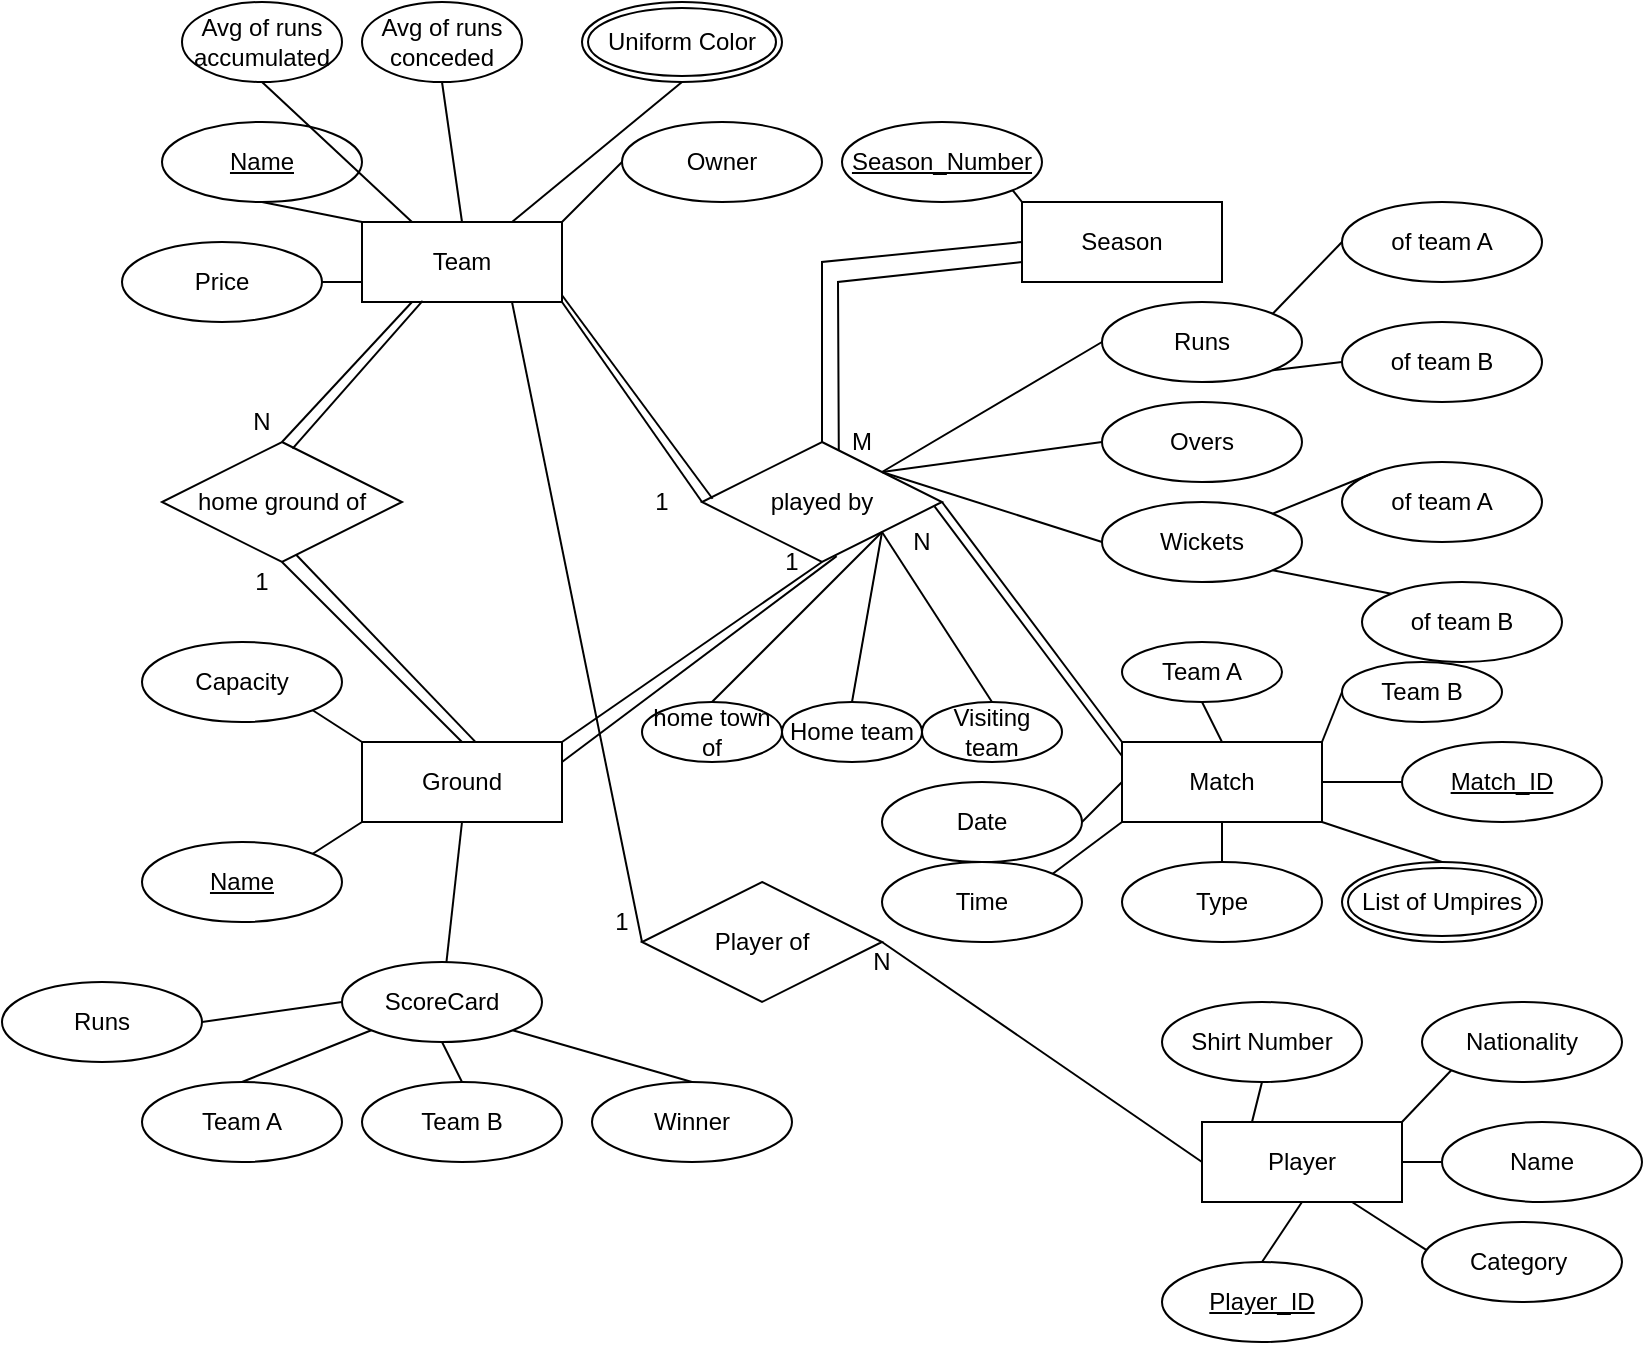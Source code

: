 <mxfile version="13.8.0" type="github">
  <diagram id="R2lEEEUBdFMjLlhIrx00" name="Page-1">
    <mxGraphModel dx="851" dy="413" grid="1" gridSize="10" guides="1" tooltips="1" connect="1" arrows="1" fold="1" page="1" pageScale="1" pageWidth="850" pageHeight="1100" math="0" shadow="0" extFonts="Permanent Marker^https://fonts.googleapis.com/css?family=Permanent+Marker">
      <root>
        <mxCell id="0" />
        <mxCell id="1" parent="0" />
        <mxCell id="8zmCn0OOBzQkLj1N-7To-1" value="Team" style="whiteSpace=wrap;html=1;align=center;" parent="1" vertex="1">
          <mxGeometry x="210" y="210" width="100" height="40" as="geometry" />
        </mxCell>
        <mxCell id="8zmCn0OOBzQkLj1N-7To-2" value="Name" style="ellipse;whiteSpace=wrap;html=1;align=center;fontStyle=4;" parent="1" vertex="1">
          <mxGeometry x="110" y="160" width="100" height="40" as="geometry" />
        </mxCell>
        <mxCell id="8zmCn0OOBzQkLj1N-7To-4" value="Uniform Color" style="ellipse;shape=doubleEllipse;margin=3;whiteSpace=wrap;html=1;align=center;" parent="1" vertex="1">
          <mxGeometry x="320" y="100" width="100" height="40" as="geometry" />
        </mxCell>
        <mxCell id="8zmCn0OOBzQkLj1N-7To-7" value="Owner" style="ellipse;whiteSpace=wrap;html=1;align=center;" parent="1" vertex="1">
          <mxGeometry x="340" y="160" width="100" height="40" as="geometry" />
        </mxCell>
        <mxCell id="8zmCn0OOBzQkLj1N-7To-9" value="" style="endArrow=none;html=1;rounded=0;exitX=0.5;exitY=1;exitDx=0;exitDy=0;entryX=0;entryY=0;entryDx=0;entryDy=0;" parent="1" source="8zmCn0OOBzQkLj1N-7To-2" target="8zmCn0OOBzQkLj1N-7To-1" edge="1">
          <mxGeometry relative="1" as="geometry">
            <mxPoint x="180" y="230" as="sourcePoint" />
            <mxPoint x="340" y="230" as="targetPoint" />
          </mxGeometry>
        </mxCell>
        <mxCell id="8zmCn0OOBzQkLj1N-7To-10" value="" style="endArrow=none;html=1;rounded=0;entryX=0.5;entryY=1;entryDx=0;entryDy=0;exitX=0.75;exitY=0;exitDx=0;exitDy=0;" parent="1" source="8zmCn0OOBzQkLj1N-7To-1" target="8zmCn0OOBzQkLj1N-7To-4" edge="1">
          <mxGeometry relative="1" as="geometry">
            <mxPoint x="180" y="230" as="sourcePoint" />
            <mxPoint x="340" y="230" as="targetPoint" />
          </mxGeometry>
        </mxCell>
        <mxCell id="8zmCn0OOBzQkLj1N-7To-11" value="" style="endArrow=none;html=1;rounded=0;entryX=0;entryY=0.5;entryDx=0;entryDy=0;exitX=1;exitY=0;exitDx=0;exitDy=0;" parent="1" source="8zmCn0OOBzQkLj1N-7To-1" target="8zmCn0OOBzQkLj1N-7To-7" edge="1">
          <mxGeometry relative="1" as="geometry">
            <mxPoint x="180" y="230" as="sourcePoint" />
            <mxPoint x="320" y="230" as="targetPoint" />
          </mxGeometry>
        </mxCell>
        <mxCell id="8zmCn0OOBzQkLj1N-7To-14" value="Season" style="whiteSpace=wrap;html=1;align=center;" parent="1" vertex="1">
          <mxGeometry x="540" y="200" width="100" height="40" as="geometry" />
        </mxCell>
        <mxCell id="8zmCn0OOBzQkLj1N-7To-15" value="Season_Number" style="ellipse;whiteSpace=wrap;html=1;align=center;fontStyle=4;" parent="1" vertex="1">
          <mxGeometry x="450" y="160" width="100" height="40" as="geometry" />
        </mxCell>
        <mxCell id="8zmCn0OOBzQkLj1N-7To-16" value="Price" style="ellipse;whiteSpace=wrap;html=1;align=center;" parent="1" vertex="1">
          <mxGeometry x="90" y="220" width="100" height="40" as="geometry" />
        </mxCell>
        <mxCell id="8zmCn0OOBzQkLj1N-7To-17" value="" style="endArrow=none;html=1;rounded=0;exitX=1;exitY=0.5;exitDx=0;exitDy=0;entryX=0;entryY=0.75;entryDx=0;entryDy=0;" parent="1" source="8zmCn0OOBzQkLj1N-7To-16" target="8zmCn0OOBzQkLj1N-7To-1" edge="1">
          <mxGeometry relative="1" as="geometry">
            <mxPoint x="310" y="180" as="sourcePoint" />
            <mxPoint x="470" y="180" as="targetPoint" />
          </mxGeometry>
        </mxCell>
        <mxCell id="8zmCn0OOBzQkLj1N-7To-18" value="" style="endArrow=none;html=1;rounded=0;exitX=1;exitY=1;exitDx=0;exitDy=0;entryX=0;entryY=0;entryDx=0;entryDy=0;" parent="1" source="8zmCn0OOBzQkLj1N-7To-15" target="8zmCn0OOBzQkLj1N-7To-14" edge="1">
          <mxGeometry relative="1" as="geometry">
            <mxPoint x="420" y="180" as="sourcePoint" />
            <mxPoint x="580" y="180" as="targetPoint" />
          </mxGeometry>
        </mxCell>
        <mxCell id="8zmCn0OOBzQkLj1N-7To-20" value="Ground" style="whiteSpace=wrap;html=1;align=center;" parent="1" vertex="1">
          <mxGeometry x="210" y="470" width="100" height="40" as="geometry" />
        </mxCell>
        <mxCell id="8zmCn0OOBzQkLj1N-7To-21" value="Capacity" style="ellipse;whiteSpace=wrap;html=1;align=center;" parent="1" vertex="1">
          <mxGeometry x="100" y="420" width="100" height="40" as="geometry" />
        </mxCell>
        <mxCell id="8zmCn0OOBzQkLj1N-7To-24" value="Name" style="ellipse;whiteSpace=wrap;html=1;align=center;fontStyle=4;" parent="1" vertex="1">
          <mxGeometry x="100" y="520" width="100" height="40" as="geometry" />
        </mxCell>
        <mxCell id="8zmCn0OOBzQkLj1N-7To-25" value="Match" style="whiteSpace=wrap;html=1;align=center;" parent="1" vertex="1">
          <mxGeometry x="590" y="470" width="100" height="40" as="geometry" />
        </mxCell>
        <mxCell id="8zmCn0OOBzQkLj1N-7To-27" value="Match_ID" style="ellipse;whiteSpace=wrap;html=1;align=center;fontStyle=4;" parent="1" vertex="1">
          <mxGeometry x="730" y="470" width="100" height="40" as="geometry" />
        </mxCell>
        <mxCell id="8zmCn0OOBzQkLj1N-7To-30" value="List of Umpires" style="ellipse;shape=doubleEllipse;margin=3;whiteSpace=wrap;html=1;align=center;" parent="1" vertex="1">
          <mxGeometry x="700" y="530" width="100" height="40" as="geometry" />
        </mxCell>
        <mxCell id="8zmCn0OOBzQkLj1N-7To-31" value="Type" style="ellipse;whiteSpace=wrap;html=1;align=center;" parent="1" vertex="1">
          <mxGeometry x="590" y="530" width="100" height="40" as="geometry" />
        </mxCell>
        <mxCell id="8zmCn0OOBzQkLj1N-7To-35" value="Time" style="ellipse;whiteSpace=wrap;html=1;align=center;" parent="1" vertex="1">
          <mxGeometry x="470" y="530" width="100" height="40" as="geometry" />
        </mxCell>
        <mxCell id="8zmCn0OOBzQkLj1N-7To-36" value="Date" style="ellipse;whiteSpace=wrap;html=1;align=center;" parent="1" vertex="1">
          <mxGeometry x="470" y="490" width="100" height="40" as="geometry" />
        </mxCell>
        <mxCell id="8zmCn0OOBzQkLj1N-7To-40" value="" style="endArrow=none;html=1;rounded=0;entryX=0;entryY=0.5;entryDx=0;entryDy=0;exitX=1;exitY=0.5;exitDx=0;exitDy=0;" parent="1" source="8zmCn0OOBzQkLj1N-7To-36" target="8zmCn0OOBzQkLj1N-7To-25" edge="1">
          <mxGeometry relative="1" as="geometry">
            <mxPoint x="400" y="510" as="sourcePoint" />
            <mxPoint x="560" y="510" as="targetPoint" />
          </mxGeometry>
        </mxCell>
        <mxCell id="8zmCn0OOBzQkLj1N-7To-42" value="" style="endArrow=none;html=1;rounded=0;entryX=0;entryY=1;entryDx=0;entryDy=0;exitX=1;exitY=0;exitDx=0;exitDy=0;" parent="1" source="8zmCn0OOBzQkLj1N-7To-35" target="8zmCn0OOBzQkLj1N-7To-25" edge="1">
          <mxGeometry relative="1" as="geometry">
            <mxPoint x="400" y="510" as="sourcePoint" />
            <mxPoint x="560" y="510" as="targetPoint" />
          </mxGeometry>
        </mxCell>
        <mxCell id="8zmCn0OOBzQkLj1N-7To-43" value="" style="endArrow=none;html=1;rounded=0;entryX=0.5;entryY=1;entryDx=0;entryDy=0;exitX=0.5;exitY=0;exitDx=0;exitDy=0;" parent="1" source="8zmCn0OOBzQkLj1N-7To-31" target="8zmCn0OOBzQkLj1N-7To-25" edge="1">
          <mxGeometry relative="1" as="geometry">
            <mxPoint x="400" y="510" as="sourcePoint" />
            <mxPoint x="560" y="510" as="targetPoint" />
          </mxGeometry>
        </mxCell>
        <mxCell id="8zmCn0OOBzQkLj1N-7To-44" value="" style="endArrow=none;html=1;rounded=0;entryX=1;entryY=1;entryDx=0;entryDy=0;exitX=0.5;exitY=0;exitDx=0;exitDy=0;" parent="1" source="8zmCn0OOBzQkLj1N-7To-30" target="8zmCn0OOBzQkLj1N-7To-25" edge="1">
          <mxGeometry relative="1" as="geometry">
            <mxPoint x="400" y="510" as="sourcePoint" />
            <mxPoint x="560" y="510" as="targetPoint" />
          </mxGeometry>
        </mxCell>
        <mxCell id="8zmCn0OOBzQkLj1N-7To-45" value="" style="endArrow=none;html=1;rounded=0;exitX=1;exitY=1;exitDx=0;exitDy=0;entryX=0;entryY=0;entryDx=0;entryDy=0;" parent="1" source="8zmCn0OOBzQkLj1N-7To-21" target="8zmCn0OOBzQkLj1N-7To-20" edge="1">
          <mxGeometry relative="1" as="geometry">
            <mxPoint x="290" y="510" as="sourcePoint" />
            <mxPoint x="450" y="510" as="targetPoint" />
          </mxGeometry>
        </mxCell>
        <mxCell id="8zmCn0OOBzQkLj1N-7To-46" value="" style="endArrow=none;html=1;rounded=0;exitX=1;exitY=0;exitDx=0;exitDy=0;entryX=0;entryY=1;entryDx=0;entryDy=0;" parent="1" source="8zmCn0OOBzQkLj1N-7To-24" target="8zmCn0OOBzQkLj1N-7To-20" edge="1">
          <mxGeometry relative="1" as="geometry">
            <mxPoint x="290" y="510" as="sourcePoint" />
            <mxPoint x="450" y="510" as="targetPoint" />
          </mxGeometry>
        </mxCell>
        <mxCell id="9Z8YSfCu5yQqTVgmfPrZ-2" value="Runs" style="ellipse;whiteSpace=wrap;html=1;align=center;" vertex="1" parent="1">
          <mxGeometry x="30" y="590" width="100" height="40" as="geometry" />
        </mxCell>
        <mxCell id="9Z8YSfCu5yQqTVgmfPrZ-3" value="Winner" style="ellipse;whiteSpace=wrap;html=1;align=center;" vertex="1" parent="1">
          <mxGeometry x="325" y="640" width="100" height="40" as="geometry" />
        </mxCell>
        <mxCell id="9Z8YSfCu5yQqTVgmfPrZ-4" value="Team A" style="ellipse;whiteSpace=wrap;html=1;align=center;" vertex="1" parent="1">
          <mxGeometry x="100" y="640" width="100" height="40" as="geometry" />
        </mxCell>
        <mxCell id="9Z8YSfCu5yQqTVgmfPrZ-5" value="Team B" style="ellipse;whiteSpace=wrap;html=1;align=center;" vertex="1" parent="1">
          <mxGeometry x="210" y="640" width="100" height="40" as="geometry" />
        </mxCell>
        <mxCell id="9Z8YSfCu5yQqTVgmfPrZ-12" value="Player" style="whiteSpace=wrap;html=1;align=center;" vertex="1" parent="1">
          <mxGeometry x="630" y="660" width="100" height="40" as="geometry" />
        </mxCell>
        <mxCell id="9Z8YSfCu5yQqTVgmfPrZ-13" value="Name" style="ellipse;whiteSpace=wrap;html=1;align=center;" vertex="1" parent="1">
          <mxGeometry x="750" y="660" width="100" height="40" as="geometry" />
        </mxCell>
        <mxCell id="9Z8YSfCu5yQqTVgmfPrZ-14" value="Shirt Number" style="ellipse;whiteSpace=wrap;html=1;align=center;" vertex="1" parent="1">
          <mxGeometry x="610" y="600" width="100" height="40" as="geometry" />
        </mxCell>
        <mxCell id="9Z8YSfCu5yQqTVgmfPrZ-15" value="Nationality" style="ellipse;whiteSpace=wrap;html=1;align=center;" vertex="1" parent="1">
          <mxGeometry x="740" y="600" width="100" height="40" as="geometry" />
        </mxCell>
        <mxCell id="9Z8YSfCu5yQqTVgmfPrZ-16" value="Player_ID" style="ellipse;whiteSpace=wrap;html=1;align=center;fontStyle=4;" vertex="1" parent="1">
          <mxGeometry x="610" y="730" width="100" height="40" as="geometry" />
        </mxCell>
        <mxCell id="9Z8YSfCu5yQqTVgmfPrZ-17" value="Category&amp;nbsp;" style="ellipse;whiteSpace=wrap;html=1;align=center;" vertex="1" parent="1">
          <mxGeometry x="740" y="710" width="100" height="40" as="geometry" />
        </mxCell>
        <mxCell id="9Z8YSfCu5yQqTVgmfPrZ-18" value="" style="endArrow=none;html=1;rounded=0;entryX=0.5;entryY=1;entryDx=0;entryDy=0;exitX=0.25;exitY=0;exitDx=0;exitDy=0;" edge="1" parent="1" source="9Z8YSfCu5yQqTVgmfPrZ-12" target="9Z8YSfCu5yQqTVgmfPrZ-14">
          <mxGeometry relative="1" as="geometry">
            <mxPoint x="420" y="610" as="sourcePoint" />
            <mxPoint x="580" y="610" as="targetPoint" />
          </mxGeometry>
        </mxCell>
        <mxCell id="9Z8YSfCu5yQqTVgmfPrZ-19" value="" style="endArrow=none;html=1;rounded=0;entryX=0;entryY=1;entryDx=0;entryDy=0;exitX=1;exitY=0;exitDx=0;exitDy=0;" edge="1" parent="1" source="9Z8YSfCu5yQqTVgmfPrZ-12" target="9Z8YSfCu5yQqTVgmfPrZ-15">
          <mxGeometry relative="1" as="geometry">
            <mxPoint x="420" y="610" as="sourcePoint" />
            <mxPoint x="580" y="610" as="targetPoint" />
          </mxGeometry>
        </mxCell>
        <mxCell id="9Z8YSfCu5yQqTVgmfPrZ-20" value="" style="endArrow=none;html=1;rounded=0;entryX=0;entryY=0.5;entryDx=0;entryDy=0;exitX=1;exitY=0.5;exitDx=0;exitDy=0;" edge="1" parent="1" source="9Z8YSfCu5yQqTVgmfPrZ-12" target="9Z8YSfCu5yQqTVgmfPrZ-13">
          <mxGeometry relative="1" as="geometry">
            <mxPoint x="420" y="610" as="sourcePoint" />
            <mxPoint x="580" y="610" as="targetPoint" />
          </mxGeometry>
        </mxCell>
        <mxCell id="9Z8YSfCu5yQqTVgmfPrZ-21" value="" style="endArrow=none;html=1;rounded=0;entryX=0.021;entryY=0.348;entryDx=0;entryDy=0;entryPerimeter=0;exitX=0.75;exitY=1;exitDx=0;exitDy=0;" edge="1" parent="1" source="9Z8YSfCu5yQqTVgmfPrZ-12" target="9Z8YSfCu5yQqTVgmfPrZ-17">
          <mxGeometry relative="1" as="geometry">
            <mxPoint x="420" y="610" as="sourcePoint" />
            <mxPoint x="580" y="610" as="targetPoint" />
          </mxGeometry>
        </mxCell>
        <mxCell id="9Z8YSfCu5yQqTVgmfPrZ-23" value="" style="endArrow=none;html=1;rounded=0;entryX=0.5;entryY=1;entryDx=0;entryDy=0;exitX=0.5;exitY=0;exitDx=0;exitDy=0;" edge="1" parent="1" source="9Z8YSfCu5yQqTVgmfPrZ-16" target="9Z8YSfCu5yQqTVgmfPrZ-12">
          <mxGeometry relative="1" as="geometry">
            <mxPoint x="420" y="610" as="sourcePoint" />
            <mxPoint x="580" y="610" as="targetPoint" />
          </mxGeometry>
        </mxCell>
        <mxCell id="9Z8YSfCu5yQqTVgmfPrZ-27" value="home ground of" style="shape=rhombus;perimeter=rhombusPerimeter;whiteSpace=wrap;html=1;align=center;" vertex="1" parent="1">
          <mxGeometry x="110" y="320" width="120" height="60" as="geometry" />
        </mxCell>
        <mxCell id="9Z8YSfCu5yQqTVgmfPrZ-29" value="" style="endArrow=none;html=1;rounded=0;exitX=0.5;exitY=1;exitDx=0;exitDy=0;entryX=0.5;entryY=0;entryDx=0;entryDy=0;" edge="1" parent="1" source="9Z8YSfCu5yQqTVgmfPrZ-27" target="8zmCn0OOBzQkLj1N-7To-20">
          <mxGeometry relative="1" as="geometry">
            <mxPoint x="490" y="330" as="sourcePoint" />
            <mxPoint x="650" y="330" as="targetPoint" />
          </mxGeometry>
        </mxCell>
        <mxCell id="9Z8YSfCu5yQqTVgmfPrZ-33" value="Overs" style="ellipse;whiteSpace=wrap;html=1;align=center;" vertex="1" parent="1">
          <mxGeometry x="580" y="300" width="100" height="40" as="geometry" />
        </mxCell>
        <mxCell id="9Z8YSfCu5yQqTVgmfPrZ-34" value="Runs" style="ellipse;whiteSpace=wrap;html=1;align=center;" vertex="1" parent="1">
          <mxGeometry x="580" y="250" width="100" height="40" as="geometry" />
        </mxCell>
        <mxCell id="9Z8YSfCu5yQqTVgmfPrZ-35" value="Wickets" style="ellipse;whiteSpace=wrap;html=1;align=center;" vertex="1" parent="1">
          <mxGeometry x="580" y="350" width="100" height="40" as="geometry" />
        </mxCell>
        <mxCell id="9Z8YSfCu5yQqTVgmfPrZ-36" value="of&amp;nbsp;team A" style="ellipse;whiteSpace=wrap;html=1;align=center;" vertex="1" parent="1">
          <mxGeometry x="700" y="200" width="100" height="40" as="geometry" />
        </mxCell>
        <mxCell id="9Z8YSfCu5yQqTVgmfPrZ-37" value="of team B" style="ellipse;whiteSpace=wrap;html=1;align=center;" vertex="1" parent="1">
          <mxGeometry x="700" y="260" width="100" height="40" as="geometry" />
        </mxCell>
        <mxCell id="9Z8YSfCu5yQqTVgmfPrZ-38" value="of team A" style="ellipse;whiteSpace=wrap;html=1;align=center;" vertex="1" parent="1">
          <mxGeometry x="700" y="330" width="100" height="40" as="geometry" />
        </mxCell>
        <mxCell id="9Z8YSfCu5yQqTVgmfPrZ-39" value="of team B" style="ellipse;whiteSpace=wrap;html=1;align=center;" vertex="1" parent="1">
          <mxGeometry x="710" y="390" width="100" height="40" as="geometry" />
        </mxCell>
        <mxCell id="9Z8YSfCu5yQqTVgmfPrZ-40" style="edgeStyle=orthogonalEdgeStyle;rounded=0;orthogonalLoop=1;jettySize=auto;html=1;exitX=0.5;exitY=1;exitDx=0;exitDy=0;" edge="1" parent="1" source="9Z8YSfCu5yQqTVgmfPrZ-38" target="9Z8YSfCu5yQqTVgmfPrZ-38">
          <mxGeometry relative="1" as="geometry" />
        </mxCell>
        <mxCell id="9Z8YSfCu5yQqTVgmfPrZ-43" value="" style="endArrow=none;html=1;rounded=0;entryX=0;entryY=0.5;entryDx=0;entryDy=0;exitX=1;exitY=0;exitDx=0;exitDy=0;" edge="1" parent="1" source="9Z8YSfCu5yQqTVgmfPrZ-34" target="9Z8YSfCu5yQqTVgmfPrZ-36">
          <mxGeometry relative="1" as="geometry">
            <mxPoint x="580" y="330" as="sourcePoint" />
            <mxPoint x="740" y="330" as="targetPoint" />
          </mxGeometry>
        </mxCell>
        <mxCell id="9Z8YSfCu5yQqTVgmfPrZ-44" value="" style="endArrow=none;html=1;rounded=0;exitX=1;exitY=1;exitDx=0;exitDy=0;entryX=0;entryY=0.5;entryDx=0;entryDy=0;" edge="1" parent="1" source="9Z8YSfCu5yQqTVgmfPrZ-34" target="9Z8YSfCu5yQqTVgmfPrZ-37">
          <mxGeometry relative="1" as="geometry">
            <mxPoint x="580" y="330" as="sourcePoint" />
            <mxPoint x="740" y="330" as="targetPoint" />
          </mxGeometry>
        </mxCell>
        <mxCell id="9Z8YSfCu5yQqTVgmfPrZ-45" value="" style="endArrow=none;html=1;rounded=0;exitX=1;exitY=0;exitDx=0;exitDy=0;entryX=0;entryY=0;entryDx=0;entryDy=0;" edge="1" parent="1" source="9Z8YSfCu5yQqTVgmfPrZ-35" target="9Z8YSfCu5yQqTVgmfPrZ-38">
          <mxGeometry relative="1" as="geometry">
            <mxPoint x="580" y="330" as="sourcePoint" />
            <mxPoint x="740" y="330" as="targetPoint" />
          </mxGeometry>
        </mxCell>
        <mxCell id="9Z8YSfCu5yQqTVgmfPrZ-46" value="" style="endArrow=none;html=1;rounded=0;exitX=1;exitY=1;exitDx=0;exitDy=0;entryX=0;entryY=0;entryDx=0;entryDy=0;" edge="1" parent="1" source="9Z8YSfCu5yQqTVgmfPrZ-35" target="9Z8YSfCu5yQqTVgmfPrZ-39">
          <mxGeometry relative="1" as="geometry">
            <mxPoint x="580" y="330" as="sourcePoint" />
            <mxPoint x="740" y="330" as="targetPoint" />
          </mxGeometry>
        </mxCell>
        <mxCell id="9Z8YSfCu5yQqTVgmfPrZ-52" value="Player of" style="shape=rhombus;perimeter=rhombusPerimeter;whiteSpace=wrap;html=1;align=center;" vertex="1" parent="1">
          <mxGeometry x="350" y="540" width="120" height="60" as="geometry" />
        </mxCell>
        <mxCell id="9Z8YSfCu5yQqTVgmfPrZ-54" value="" style="endArrow=none;html=1;rounded=0;exitX=1;exitY=0.5;exitDx=0;exitDy=0;entryX=0;entryY=0.5;entryDx=0;entryDy=0;" edge="1" parent="1" source="9Z8YSfCu5yQqTVgmfPrZ-52" target="9Z8YSfCu5yQqTVgmfPrZ-12">
          <mxGeometry relative="1" as="geometry">
            <mxPoint x="390" y="450" as="sourcePoint" />
            <mxPoint x="550" y="450" as="targetPoint" />
          </mxGeometry>
        </mxCell>
        <mxCell id="9Z8YSfCu5yQqTVgmfPrZ-59" value="home town of" style="ellipse;whiteSpace=wrap;html=1;align=center;" vertex="1" parent="1">
          <mxGeometry x="350" y="450" width="70" height="30" as="geometry" />
        </mxCell>
        <mxCell id="9Z8YSfCu5yQqTVgmfPrZ-62" value="Team A" style="ellipse;whiteSpace=wrap;html=1;align=center;" vertex="1" parent="1">
          <mxGeometry x="590" y="420" width="80" height="30" as="geometry" />
        </mxCell>
        <mxCell id="9Z8YSfCu5yQqTVgmfPrZ-63" value="Team B" style="ellipse;whiteSpace=wrap;html=1;align=center;" vertex="1" parent="1">
          <mxGeometry x="700" y="430" width="80" height="30" as="geometry" />
        </mxCell>
        <mxCell id="9Z8YSfCu5yQqTVgmfPrZ-69" value="" style="endArrow=none;html=1;rounded=0;exitX=0.75;exitY=1;exitDx=0;exitDy=0;entryX=0;entryY=0.5;entryDx=0;entryDy=0;" edge="1" parent="1" source="8zmCn0OOBzQkLj1N-7To-1" target="9Z8YSfCu5yQqTVgmfPrZ-52">
          <mxGeometry relative="1" as="geometry">
            <mxPoint x="410" y="390" as="sourcePoint" />
            <mxPoint x="570" y="390" as="targetPoint" />
          </mxGeometry>
        </mxCell>
        <mxCell id="9Z8YSfCu5yQqTVgmfPrZ-74" value="" style="endArrow=none;html=1;rounded=0;entryX=0;entryY=0.5;entryDx=0;entryDy=0;exitX=1;exitY=0.5;exitDx=0;exitDy=0;" edge="1" parent="1" source="8zmCn0OOBzQkLj1N-7To-25" target="8zmCn0OOBzQkLj1N-7To-27">
          <mxGeometry relative="1" as="geometry">
            <mxPoint x="490" y="430" as="sourcePoint" />
            <mxPoint x="650" y="430" as="targetPoint" />
          </mxGeometry>
        </mxCell>
        <mxCell id="9Z8YSfCu5yQqTVgmfPrZ-76" value="" style="endArrow=none;html=1;rounded=0;exitX=1;exitY=0;exitDx=0;exitDy=0;entryX=0.5;entryY=1;entryDx=0;entryDy=0;" edge="1" parent="1" source="8zmCn0OOBzQkLj1N-7To-20" target="9Z8YSfCu5yQqTVgmfPrZ-78">
          <mxGeometry relative="1" as="geometry">
            <mxPoint x="490" y="280" as="sourcePoint" />
            <mxPoint x="360" y="450" as="targetPoint" />
          </mxGeometry>
        </mxCell>
        <mxCell id="9Z8YSfCu5yQqTVgmfPrZ-78" value="played by" style="shape=rhombus;perimeter=rhombusPerimeter;whiteSpace=wrap;html=1;align=center;" vertex="1" parent="1">
          <mxGeometry x="380" y="320" width="120" height="60" as="geometry" />
        </mxCell>
        <mxCell id="9Z8YSfCu5yQqTVgmfPrZ-80" value="" style="endArrow=none;html=1;rounded=0;exitX=1;exitY=1;exitDx=0;exitDy=0;entryX=0;entryY=0.5;entryDx=0;entryDy=0;" edge="1" parent="1" source="8zmCn0OOBzQkLj1N-7To-1" target="9Z8YSfCu5yQqTVgmfPrZ-78">
          <mxGeometry relative="1" as="geometry">
            <mxPoint x="490" y="280" as="sourcePoint" />
            <mxPoint x="650" y="280" as="targetPoint" />
          </mxGeometry>
        </mxCell>
        <mxCell id="9Z8YSfCu5yQqTVgmfPrZ-81" value="" style="endArrow=none;html=1;rounded=0;exitX=1;exitY=0.5;exitDx=0;exitDy=0;entryX=0;entryY=0;entryDx=0;entryDy=0;" edge="1" parent="1" source="9Z8YSfCu5yQqTVgmfPrZ-78" target="8zmCn0OOBzQkLj1N-7To-25">
          <mxGeometry relative="1" as="geometry">
            <mxPoint x="490" y="280" as="sourcePoint" />
            <mxPoint x="650" y="280" as="targetPoint" />
          </mxGeometry>
        </mxCell>
        <mxCell id="9Z8YSfCu5yQqTVgmfPrZ-84" value="" style="endArrow=none;html=1;rounded=0;exitX=1;exitY=0;exitDx=0;exitDy=0;entryX=0;entryY=0.5;entryDx=0;entryDy=0;" edge="1" parent="1" source="9Z8YSfCu5yQqTVgmfPrZ-78" target="9Z8YSfCu5yQqTVgmfPrZ-34">
          <mxGeometry relative="1" as="geometry">
            <mxPoint x="490" y="430" as="sourcePoint" />
            <mxPoint x="650" y="430" as="targetPoint" />
          </mxGeometry>
        </mxCell>
        <mxCell id="9Z8YSfCu5yQqTVgmfPrZ-85" value="" style="endArrow=none;html=1;rounded=0;exitX=1;exitY=0;exitDx=0;exitDy=0;entryX=0;entryY=0.5;entryDx=0;entryDy=0;" edge="1" parent="1" source="9Z8YSfCu5yQqTVgmfPrZ-78" target="9Z8YSfCu5yQqTVgmfPrZ-33">
          <mxGeometry relative="1" as="geometry">
            <mxPoint x="490" y="430" as="sourcePoint" />
            <mxPoint x="650" y="430" as="targetPoint" />
          </mxGeometry>
        </mxCell>
        <mxCell id="9Z8YSfCu5yQqTVgmfPrZ-86" value="" style="endArrow=none;html=1;rounded=0;exitX=1;exitY=0;exitDx=0;exitDy=0;entryX=0;entryY=0.5;entryDx=0;entryDy=0;" edge="1" parent="1" source="9Z8YSfCu5yQqTVgmfPrZ-78" target="9Z8YSfCu5yQqTVgmfPrZ-35">
          <mxGeometry relative="1" as="geometry">
            <mxPoint x="490" y="430" as="sourcePoint" />
            <mxPoint x="650" y="430" as="targetPoint" />
          </mxGeometry>
        </mxCell>
        <mxCell id="9Z8YSfCu5yQqTVgmfPrZ-87" value="" style="endArrow=none;html=1;rounded=0;exitX=0.5;exitY=0;exitDx=0;exitDy=0;entryX=0;entryY=0.5;entryDx=0;entryDy=0;" edge="1" parent="1" source="9Z8YSfCu5yQqTVgmfPrZ-78" target="8zmCn0OOBzQkLj1N-7To-14">
          <mxGeometry relative="1" as="geometry">
            <mxPoint x="490" y="280" as="sourcePoint" />
            <mxPoint x="650" y="280" as="targetPoint" />
            <Array as="points">
              <mxPoint x="440" y="230" />
            </Array>
          </mxGeometry>
        </mxCell>
        <mxCell id="9Z8YSfCu5yQqTVgmfPrZ-88" value="N" style="text;html=1;strokeColor=none;fillColor=none;align=center;verticalAlign=middle;whiteSpace=wrap;rounded=0;" vertex="1" parent="1">
          <mxGeometry x="470" y="360" width="40" height="20" as="geometry" />
        </mxCell>
        <mxCell id="9Z8YSfCu5yQqTVgmfPrZ-89" value="1" style="text;html=1;strokeColor=none;fillColor=none;align=center;verticalAlign=middle;whiteSpace=wrap;rounded=0;" vertex="1" parent="1">
          <mxGeometry x="340" y="340" width="40" height="20" as="geometry" />
        </mxCell>
        <mxCell id="9Z8YSfCu5yQqTVgmfPrZ-90" value="M" style="text;html=1;strokeColor=none;fillColor=none;align=center;verticalAlign=middle;whiteSpace=wrap;rounded=0;" vertex="1" parent="1">
          <mxGeometry x="440" y="310" width="40" height="20" as="geometry" />
        </mxCell>
        <mxCell id="9Z8YSfCu5yQqTVgmfPrZ-97" value="1" style="text;html=1;strokeColor=none;fillColor=none;align=center;verticalAlign=middle;whiteSpace=wrap;rounded=0;" vertex="1" parent="1">
          <mxGeometry x="140" y="380" width="40" height="20" as="geometry" />
        </mxCell>
        <mxCell id="9Z8YSfCu5yQqTVgmfPrZ-98" value="N" style="text;html=1;strokeColor=none;fillColor=none;align=center;verticalAlign=middle;whiteSpace=wrap;rounded=0;" vertex="1" parent="1">
          <mxGeometry x="140" y="300" width="40" height="20" as="geometry" />
        </mxCell>
        <mxCell id="9Z8YSfCu5yQqTVgmfPrZ-99" value="N" style="text;html=1;strokeColor=none;fillColor=none;align=center;verticalAlign=middle;whiteSpace=wrap;rounded=0;" vertex="1" parent="1">
          <mxGeometry x="450" y="570" width="40" height="20" as="geometry" />
        </mxCell>
        <mxCell id="9Z8YSfCu5yQqTVgmfPrZ-101" value="1" style="text;html=1;strokeColor=none;fillColor=none;align=center;verticalAlign=middle;whiteSpace=wrap;rounded=0;" vertex="1" parent="1">
          <mxGeometry x="320" y="550" width="40" height="20" as="geometry" />
        </mxCell>
        <mxCell id="9Z8YSfCu5yQqTVgmfPrZ-108" value="" style="endArrow=none;html=1;rounded=0;exitX=0.25;exitY=1;exitDx=0;exitDy=0;entryX=0.75;entryY=1;entryDx=0;entryDy=0;" edge="1" parent="1" source="8zmCn0OOBzQkLj1N-7To-1" target="9Z8YSfCu5yQqTVgmfPrZ-98">
          <mxGeometry relative="1" as="geometry">
            <mxPoint x="270" y="290" as="sourcePoint" />
            <mxPoint x="430" y="290" as="targetPoint" />
          </mxGeometry>
        </mxCell>
        <mxCell id="9Z8YSfCu5yQqTVgmfPrZ-109" value="" style="endArrow=none;html=1;rounded=0;exitX=0.303;exitY=0.987;exitDx=0;exitDy=0;exitPerimeter=0;entryX=0.544;entryY=0.055;entryDx=0;entryDy=0;entryPerimeter=0;" edge="1" parent="1" source="8zmCn0OOBzQkLj1N-7To-1" target="9Z8YSfCu5yQqTVgmfPrZ-27">
          <mxGeometry relative="1" as="geometry">
            <mxPoint x="240" y="260" as="sourcePoint" />
            <mxPoint x="430" y="290" as="targetPoint" />
          </mxGeometry>
        </mxCell>
        <mxCell id="9Z8YSfCu5yQqTVgmfPrZ-110" value="" style="endArrow=none;html=1;rounded=0;exitX=0.559;exitY=0.94;exitDx=0;exitDy=0;exitPerimeter=0;entryX=0.567;entryY=-0.002;entryDx=0;entryDy=0;entryPerimeter=0;" edge="1" parent="1" source="9Z8YSfCu5yQqTVgmfPrZ-27" target="8zmCn0OOBzQkLj1N-7To-20">
          <mxGeometry relative="1" as="geometry">
            <mxPoint x="300" y="390" as="sourcePoint" />
            <mxPoint x="460" y="390" as="targetPoint" />
          </mxGeometry>
        </mxCell>
        <mxCell id="9Z8YSfCu5yQqTVgmfPrZ-113" value="" style="endArrow=none;html=1;rounded=0;exitX=1.001;exitY=0.919;exitDx=0;exitDy=0;exitPerimeter=0;entryX=0.044;entryY=0.473;entryDx=0;entryDy=0;entryPerimeter=0;" edge="1" parent="1" source="8zmCn0OOBzQkLj1N-7To-1" target="9Z8YSfCu5yQqTVgmfPrZ-78">
          <mxGeometry relative="1" as="geometry">
            <mxPoint x="340" y="230" as="sourcePoint" />
            <mxPoint x="500" y="230" as="targetPoint" />
          </mxGeometry>
        </mxCell>
        <mxCell id="9Z8YSfCu5yQqTVgmfPrZ-114" value="" style="endArrow=none;html=1;rounded=0;exitX=0.969;exitY=0.537;exitDx=0;exitDy=0;exitPerimeter=0;entryX=-0.001;entryY=0.172;entryDx=0;entryDy=0;entryPerimeter=0;" edge="1" parent="1" source="9Z8YSfCu5yQqTVgmfPrZ-78" target="8zmCn0OOBzQkLj1N-7To-25">
          <mxGeometry relative="1" as="geometry">
            <mxPoint x="580" y="450" as="sourcePoint" />
            <mxPoint x="740" y="450" as="targetPoint" />
          </mxGeometry>
        </mxCell>
        <mxCell id="9Z8YSfCu5yQqTVgmfPrZ-115" value="" style="endArrow=none;html=1;rounded=0;exitX=0.57;exitY=0.07;exitDx=0;exitDy=0;exitPerimeter=0;entryX=0;entryY=0.75;entryDx=0;entryDy=0;" edge="1" parent="1" source="9Z8YSfCu5yQqTVgmfPrZ-78" target="8zmCn0OOBzQkLj1N-7To-14">
          <mxGeometry relative="1" as="geometry">
            <mxPoint x="460" y="370" as="sourcePoint" />
            <mxPoint x="620" y="370" as="targetPoint" />
            <Array as="points">
              <mxPoint x="448" y="240" />
            </Array>
          </mxGeometry>
        </mxCell>
        <mxCell id="9Z8YSfCu5yQqTVgmfPrZ-116" value="" style="endArrow=none;html=1;rounded=0;entryX=0.561;entryY=0.951;entryDx=0;entryDy=0;entryPerimeter=0;" edge="1" parent="1" target="9Z8YSfCu5yQqTVgmfPrZ-78">
          <mxGeometry relative="1" as="geometry">
            <mxPoint x="310" y="480" as="sourcePoint" />
            <mxPoint x="365.4" y="452.88" as="targetPoint" />
          </mxGeometry>
        </mxCell>
        <mxCell id="9Z8YSfCu5yQqTVgmfPrZ-117" value="Home team" style="ellipse;whiteSpace=wrap;html=1;align=center;" vertex="1" parent="1">
          <mxGeometry x="420" y="450" width="70" height="30" as="geometry" />
        </mxCell>
        <mxCell id="9Z8YSfCu5yQqTVgmfPrZ-118" value="Visiting team" style="ellipse;whiteSpace=wrap;html=1;align=center;" vertex="1" parent="1">
          <mxGeometry x="490" y="450" width="70" height="30" as="geometry" />
        </mxCell>
        <mxCell id="9Z8YSfCu5yQqTVgmfPrZ-119" value="" style="endArrow=none;html=1;rounded=0;exitX=0.5;exitY=0;exitDx=0;exitDy=0;entryX=0;entryY=0.25;entryDx=0;entryDy=0;" edge="1" parent="1" source="9Z8YSfCu5yQqTVgmfPrZ-117" target="9Z8YSfCu5yQqTVgmfPrZ-88">
          <mxGeometry relative="1" as="geometry">
            <mxPoint x="450" y="480" as="sourcePoint" />
            <mxPoint x="390" y="465" as="targetPoint" />
          </mxGeometry>
        </mxCell>
        <mxCell id="9Z8YSfCu5yQqTVgmfPrZ-120" value="" style="endArrow=none;html=1;rounded=0;exitX=1;exitY=1;exitDx=0;exitDy=0;entryX=0.5;entryY=0;entryDx=0;entryDy=0;" edge="1" parent="1" source="9Z8YSfCu5yQqTVgmfPrZ-78" target="9Z8YSfCu5yQqTVgmfPrZ-118">
          <mxGeometry relative="1" as="geometry">
            <mxPoint x="450" y="435" as="sourcePoint" />
            <mxPoint x="630" y="520" as="targetPoint" />
          </mxGeometry>
        </mxCell>
        <mxCell id="9Z8YSfCu5yQqTVgmfPrZ-121" value="ScoreCard" style="ellipse;whiteSpace=wrap;html=1;align=center;" vertex="1" parent="1">
          <mxGeometry x="200" y="580" width="100" height="40" as="geometry" />
        </mxCell>
        <mxCell id="9Z8YSfCu5yQqTVgmfPrZ-122" value="" style="endArrow=none;html=1;rounded=0;exitX=0.5;exitY=1;exitDx=0;exitDy=0;" edge="1" parent="1" source="8zmCn0OOBzQkLj1N-7To-20" target="9Z8YSfCu5yQqTVgmfPrZ-121">
          <mxGeometry relative="1" as="geometry">
            <mxPoint x="450" y="610" as="sourcePoint" />
            <mxPoint x="610" y="610" as="targetPoint" />
          </mxGeometry>
        </mxCell>
        <mxCell id="9Z8YSfCu5yQqTVgmfPrZ-123" value="" style="endArrow=none;html=1;rounded=0;exitX=1;exitY=0.5;exitDx=0;exitDy=0;entryX=0;entryY=0.5;entryDx=0;entryDy=0;" edge="1" parent="1" source="9Z8YSfCu5yQqTVgmfPrZ-2" target="9Z8YSfCu5yQqTVgmfPrZ-121">
          <mxGeometry relative="1" as="geometry">
            <mxPoint x="450" y="610" as="sourcePoint" />
            <mxPoint x="610" y="610" as="targetPoint" />
          </mxGeometry>
        </mxCell>
        <mxCell id="9Z8YSfCu5yQqTVgmfPrZ-124" value="" style="endArrow=none;html=1;rounded=0;exitX=0.5;exitY=0;exitDx=0;exitDy=0;entryX=0;entryY=1;entryDx=0;entryDy=0;" edge="1" parent="1" source="9Z8YSfCu5yQqTVgmfPrZ-4" target="9Z8YSfCu5yQqTVgmfPrZ-121">
          <mxGeometry relative="1" as="geometry">
            <mxPoint x="450" y="610" as="sourcePoint" />
            <mxPoint x="610" y="610" as="targetPoint" />
          </mxGeometry>
        </mxCell>
        <mxCell id="9Z8YSfCu5yQqTVgmfPrZ-125" value="" style="endArrow=none;html=1;rounded=0;exitX=0.5;exitY=0;exitDx=0;exitDy=0;entryX=0.5;entryY=1;entryDx=0;entryDy=0;" edge="1" parent="1" source="9Z8YSfCu5yQqTVgmfPrZ-5" target="9Z8YSfCu5yQqTVgmfPrZ-121">
          <mxGeometry relative="1" as="geometry">
            <mxPoint x="450" y="610" as="sourcePoint" />
            <mxPoint x="610" y="610" as="targetPoint" />
          </mxGeometry>
        </mxCell>
        <mxCell id="9Z8YSfCu5yQqTVgmfPrZ-126" value="" style="endArrow=none;html=1;rounded=0;exitX=0.5;exitY=0;exitDx=0;exitDy=0;entryX=1;entryY=1;entryDx=0;entryDy=0;" edge="1" parent="1" source="9Z8YSfCu5yQqTVgmfPrZ-3" target="9Z8YSfCu5yQqTVgmfPrZ-121">
          <mxGeometry relative="1" as="geometry">
            <mxPoint x="450" y="610" as="sourcePoint" />
            <mxPoint x="610" y="610" as="targetPoint" />
          </mxGeometry>
        </mxCell>
        <mxCell id="9Z8YSfCu5yQqTVgmfPrZ-128" value="" style="endArrow=none;html=1;rounded=0;exitX=1;exitY=1;exitDx=0;exitDy=0;entryX=0.5;entryY=0;entryDx=0;entryDy=0;" edge="1" parent="1" source="9Z8YSfCu5yQqTVgmfPrZ-78" target="9Z8YSfCu5yQqTVgmfPrZ-59">
          <mxGeometry relative="1" as="geometry">
            <mxPoint x="380" y="450" as="sourcePoint" />
            <mxPoint x="540" y="450" as="targetPoint" />
          </mxGeometry>
        </mxCell>
        <mxCell id="9Z8YSfCu5yQqTVgmfPrZ-129" value="1" style="text;html=1;strokeColor=none;fillColor=none;align=center;verticalAlign=middle;whiteSpace=wrap;rounded=0;" vertex="1" parent="1">
          <mxGeometry x="405" y="370" width="40" height="20" as="geometry" />
        </mxCell>
        <mxCell id="9Z8YSfCu5yQqTVgmfPrZ-130" value="Avg of runs accumulated" style="ellipse;whiteSpace=wrap;html=1;align=center;" vertex="1" parent="1">
          <mxGeometry x="120" y="100" width="80" height="40" as="geometry" />
        </mxCell>
        <mxCell id="9Z8YSfCu5yQqTVgmfPrZ-131" value="Avg of runs conceded" style="ellipse;whiteSpace=wrap;html=1;align=center;" vertex="1" parent="1">
          <mxGeometry x="210" y="100" width="80" height="40" as="geometry" />
        </mxCell>
        <mxCell id="9Z8YSfCu5yQqTVgmfPrZ-132" value="" style="endArrow=none;html=1;rounded=0;exitX=0.5;exitY=1;exitDx=0;exitDy=0;entryX=0.25;entryY=0;entryDx=0;entryDy=0;" edge="1" parent="1" source="9Z8YSfCu5yQqTVgmfPrZ-130" target="8zmCn0OOBzQkLj1N-7To-1">
          <mxGeometry relative="1" as="geometry">
            <mxPoint x="450" y="220" as="sourcePoint" />
            <mxPoint x="610" y="220" as="targetPoint" />
          </mxGeometry>
        </mxCell>
        <mxCell id="9Z8YSfCu5yQqTVgmfPrZ-133" value="" style="endArrow=none;html=1;rounded=0;exitX=0.5;exitY=1;exitDx=0;exitDy=0;entryX=0.5;entryY=0;entryDx=0;entryDy=0;" edge="1" parent="1" source="9Z8YSfCu5yQqTVgmfPrZ-131" target="8zmCn0OOBzQkLj1N-7To-1">
          <mxGeometry relative="1" as="geometry">
            <mxPoint x="450" y="220" as="sourcePoint" />
            <mxPoint x="610" y="220" as="targetPoint" />
          </mxGeometry>
        </mxCell>
        <mxCell id="9Z8YSfCu5yQqTVgmfPrZ-135" value="" style="endArrow=none;html=1;rounded=0;entryX=0.5;entryY=1;entryDx=0;entryDy=0;exitX=0.5;exitY=0;exitDx=0;exitDy=0;" edge="1" parent="1" source="8zmCn0OOBzQkLj1N-7To-25" target="9Z8YSfCu5yQqTVgmfPrZ-62">
          <mxGeometry relative="1" as="geometry">
            <mxPoint x="450" y="330" as="sourcePoint" />
            <mxPoint x="610" y="330" as="targetPoint" />
          </mxGeometry>
        </mxCell>
        <mxCell id="9Z8YSfCu5yQqTVgmfPrZ-136" value="" style="endArrow=none;html=1;rounded=0;entryX=0;entryY=0.5;entryDx=0;entryDy=0;exitX=1;exitY=0;exitDx=0;exitDy=0;" edge="1" parent="1" source="8zmCn0OOBzQkLj1N-7To-25" target="9Z8YSfCu5yQqTVgmfPrZ-63">
          <mxGeometry relative="1" as="geometry">
            <mxPoint x="450" y="330" as="sourcePoint" />
            <mxPoint x="610" y="330" as="targetPoint" />
          </mxGeometry>
        </mxCell>
      </root>
    </mxGraphModel>
  </diagram>
</mxfile>
